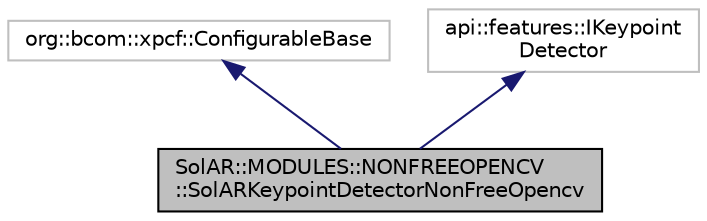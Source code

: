 digraph "SolAR::MODULES::NONFREEOPENCV::SolARKeypointDetectorNonFreeOpencv"
{
 // LATEX_PDF_SIZE
  edge [fontname="Helvetica",fontsize="10",labelfontname="Helvetica",labelfontsize="10"];
  node [fontname="Helvetica",fontsize="10",shape=record];
  Node1 [label="SolAR::MODULES::NONFREEOPENCV\l::SolARKeypointDetectorNonFreeOpencv",height=0.2,width=0.4,color="black", fillcolor="grey75", style="filled", fontcolor="black",tooltip="Detects keypoints in an image (based on SIFT or SURF algorithm). UUID: d1f9317c-9519-4671-8ff5-462977..."];
  Node2 -> Node1 [dir="back",color="midnightblue",fontsize="10",style="solid",fontname="Helvetica"];
  Node2 [label="org::bcom::xpcf::ConfigurableBase",height=0.2,width=0.4,color="grey75", fillcolor="white", style="filled",tooltip=" "];
  Node3 -> Node1 [dir="back",color="midnightblue",fontsize="10",style="solid",fontname="Helvetica"];
  Node3 [label="api::features::IKeypoint\lDetector",height=0.2,width=0.4,color="grey75", fillcolor="white", style="filled",tooltip=" "];
}
